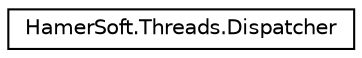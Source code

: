 digraph "Graphical Class Hierarchy"
{
 // LATEX_PDF_SIZE
  edge [fontname="Helvetica",fontsize="10",labelfontname="Helvetica",labelfontsize="10"];
  node [fontname="Helvetica",fontsize="10",shape=record];
  rankdir="LR";
  Node0 [label="HamerSoft.Threads.Dispatcher",height=0.2,width=0.4,color="black", fillcolor="white", style="filled",URL="$classHamerSoft_1_1Threads_1_1Dispatcher.html",tooltip="Main-thread dispatcher which can be used to post actions on the mainthread both Editor-time and Run-t..."];
}
